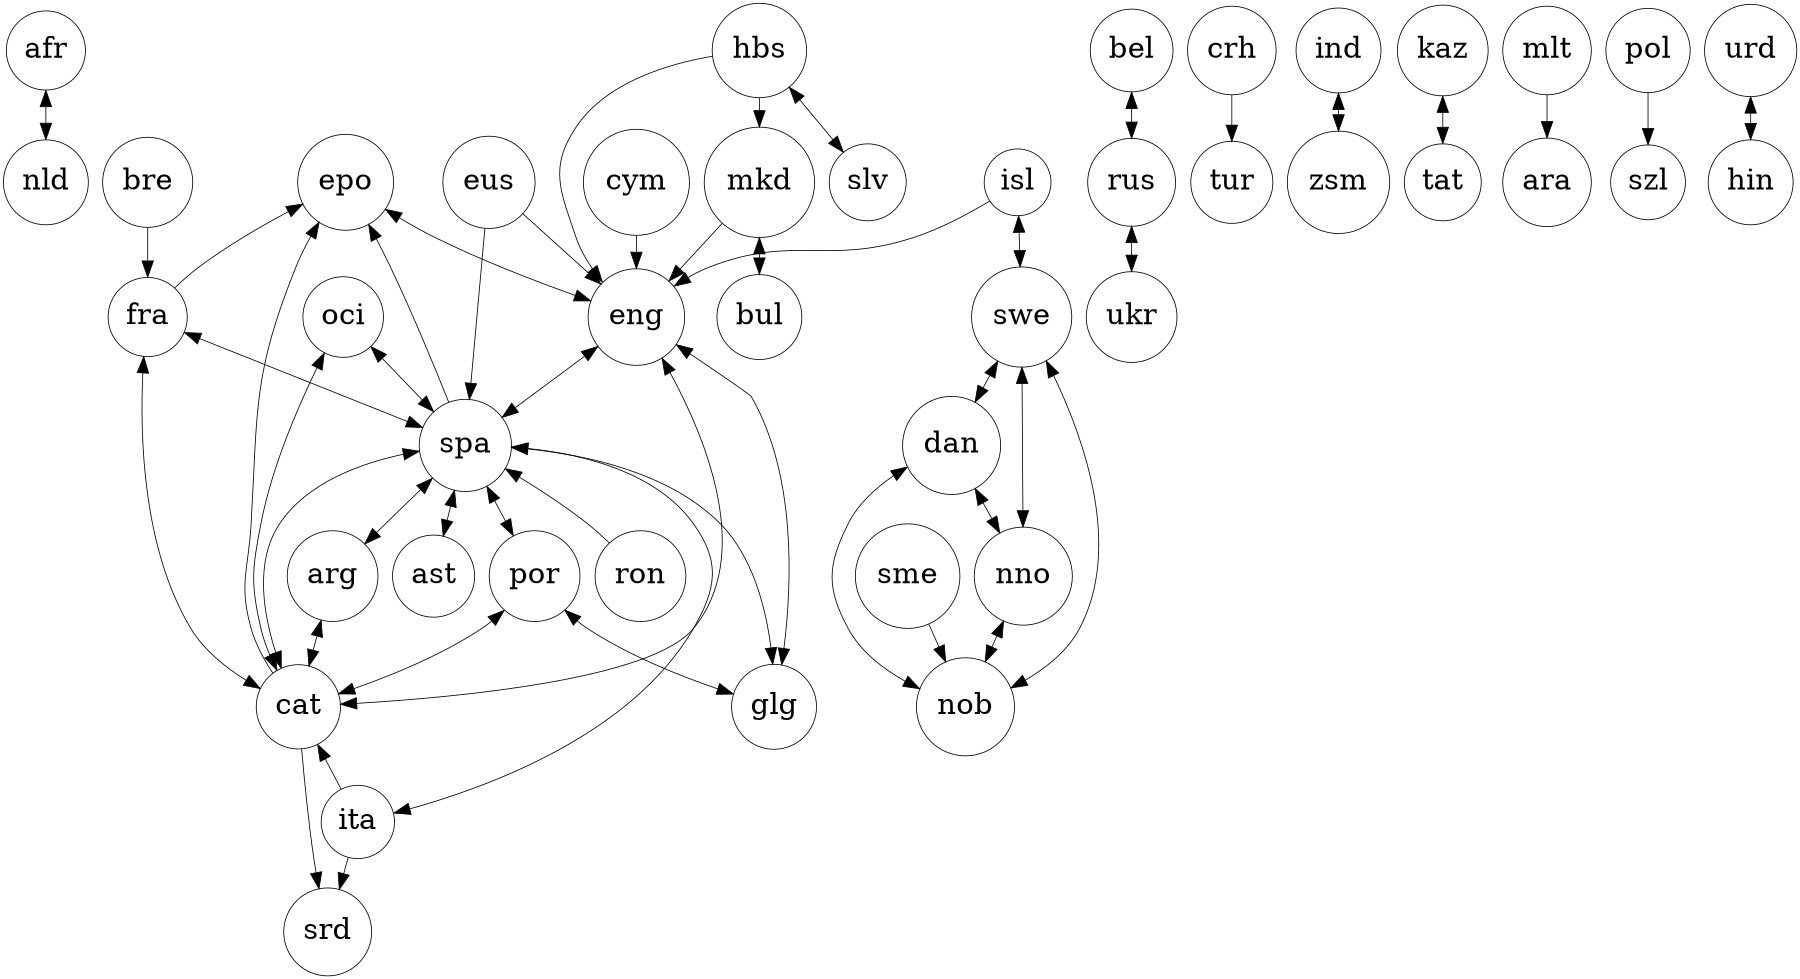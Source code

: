 digraph G {
size ="12,8" ;
node [shape=circle; fontsize=36] ;
edge [arrowsize=2] ;
afr -> nld [dir=both] ;
arg -> cat [dir=both] ;
bel -> rus [dir=both] ;
bre -> fra ;
cat -> ita [dir=back] ;
cat -> srd ;
crh -> tur ;
cym -> eng  ;
dan -> nno [dir=both] ;
dan -> nob [dir=both] ;
eng -> cat [dir=both] ;
eng -> spa [dir=both] ;
eng -> glg [dir=both] ;
epo -> cat [dir=back] ;
epo -> eng [dir=both] ;
epo -> spa [dir=back] ;
epo -> fra [dir=back] ;
spa -> arg [dir=both] ;
spa -> ast [dir=both] ;
spa -> cat [dir=both] ;
spa -> glg [dir=both] ;
spa -> ita [dir=both] ;
spa -> por [dir=both] ;
spa -> ron [dir=back] ;
eus -> eng ;
eus -> spa  ;
fra -> cat [dir=both] ;
fra -> spa [dir=both] ;
hbs -> eng  ;
hbs -> mkd  ;
hbs -> slv [dir=both] ;
ind -> zsm [dir=both] ;
isl -> eng  ;
isl -> swe [dir=both] ;
ita -> srd ;
kaz -> tat [dir=both] ;
mkd -> bul [dir=both] ;
mkd -> eng  ;
mlt -> ara  ;
nno -> nob [dir=both] ;
oci -> cat [dir=both] ;
oci -> spa [dir=both] ;
pol -> szl ;
por -> cat [dir=both] ;
por -> glg [dir=both] ;
rus -> ukr [dir=both] ;
sme -> nob  ;
swe -> dan [dir=both] ;
swe -> nob [dir=both] ;
swe -> nno [dir=both] ;
urd -> hin [dir=both] ;
} 
